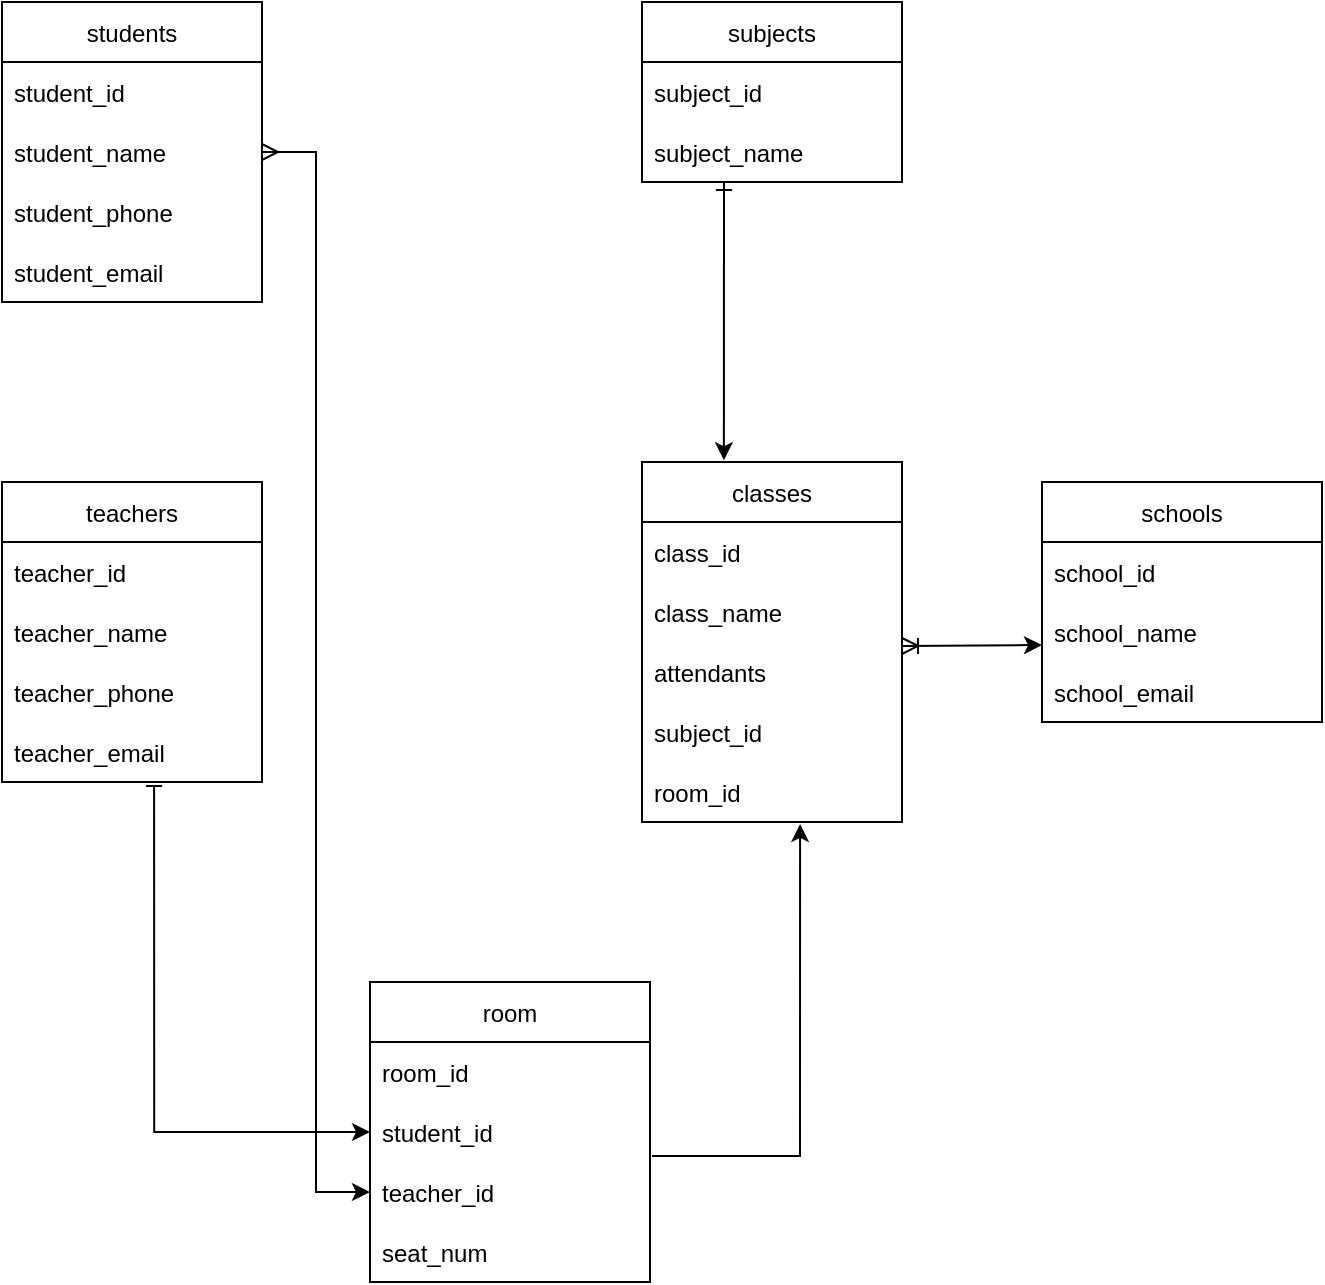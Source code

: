 <mxfile version="21.1.4" type="github">
  <diagram id="xmLhRH_7aOAsK8foOpP1" name="Page-1">
    <mxGraphModel dx="794" dy="715" grid="1" gridSize="10" guides="1" tooltips="1" connect="1" arrows="1" fold="1" page="1" pageScale="1" pageWidth="827" pageHeight="1169" math="0" shadow="0">
      <root>
        <mxCell id="0" />
        <mxCell id="1" parent="0" />
        <mxCell id="CUi0itA0A1m5QsF292kd-1" value="students" style="swimlane;fontStyle=0;childLayout=stackLayout;horizontal=1;startSize=30;horizontalStack=0;resizeParent=1;resizeParentMax=0;resizeLast=0;collapsible=1;marginBottom=0;" parent="1" vertex="1">
          <mxGeometry x="160" y="40" width="130" height="150" as="geometry">
            <mxRectangle x="110" y="90" width="80" height="30" as="alternateBounds" />
          </mxGeometry>
        </mxCell>
        <mxCell id="CUi0itA0A1m5QsF292kd-2" value="student_id" style="text;strokeColor=none;fillColor=none;align=left;verticalAlign=middle;spacingLeft=4;spacingRight=4;overflow=hidden;points=[[0,0.5],[1,0.5]];portConstraint=eastwest;rotatable=0;" parent="CUi0itA0A1m5QsF292kd-1" vertex="1">
          <mxGeometry y="30" width="130" height="30" as="geometry" />
        </mxCell>
        <mxCell id="CUi0itA0A1m5QsF292kd-3" value="student_name" style="text;strokeColor=none;fillColor=none;align=left;verticalAlign=middle;spacingLeft=4;spacingRight=4;overflow=hidden;points=[[0,0.5],[1,0.5]];portConstraint=eastwest;rotatable=0;" parent="CUi0itA0A1m5QsF292kd-1" vertex="1">
          <mxGeometry y="60" width="130" height="30" as="geometry" />
        </mxCell>
        <mxCell id="CUi0itA0A1m5QsF292kd-5" value="student_phone" style="text;strokeColor=none;fillColor=none;align=left;verticalAlign=middle;spacingLeft=4;spacingRight=4;overflow=hidden;points=[[0,0.5],[1,0.5]];portConstraint=eastwest;rotatable=0;" parent="CUi0itA0A1m5QsF292kd-1" vertex="1">
          <mxGeometry y="90" width="130" height="30" as="geometry" />
        </mxCell>
        <mxCell id="CUi0itA0A1m5QsF292kd-4" value="student_email" style="text;strokeColor=none;fillColor=none;align=left;verticalAlign=middle;spacingLeft=4;spacingRight=4;overflow=hidden;points=[[0,0.5],[1,0.5]];portConstraint=eastwest;rotatable=0;" parent="CUi0itA0A1m5QsF292kd-1" vertex="1">
          <mxGeometry y="120" width="130" height="30" as="geometry" />
        </mxCell>
        <mxCell id="CUi0itA0A1m5QsF292kd-6" value="subjects" style="swimlane;fontStyle=0;childLayout=stackLayout;horizontal=1;startSize=30;horizontalStack=0;resizeParent=1;resizeParentMax=0;resizeLast=0;collapsible=1;marginBottom=0;" parent="1" vertex="1">
          <mxGeometry x="480" y="40" width="130" height="90" as="geometry">
            <mxRectangle x="110" y="90" width="80" height="30" as="alternateBounds" />
          </mxGeometry>
        </mxCell>
        <mxCell id="CUi0itA0A1m5QsF292kd-7" value="subject_id" style="text;strokeColor=none;fillColor=none;align=left;verticalAlign=middle;spacingLeft=4;spacingRight=4;overflow=hidden;points=[[0,0.5],[1,0.5]];portConstraint=eastwest;rotatable=0;" parent="CUi0itA0A1m5QsF292kd-6" vertex="1">
          <mxGeometry y="30" width="130" height="30" as="geometry" />
        </mxCell>
        <mxCell id="CUi0itA0A1m5QsF292kd-8" value="subject_name" style="text;strokeColor=none;fillColor=none;align=left;verticalAlign=middle;spacingLeft=4;spacingRight=4;overflow=hidden;points=[[0,0.5],[1,0.5]];portConstraint=eastwest;rotatable=0;" parent="CUi0itA0A1m5QsF292kd-6" vertex="1">
          <mxGeometry y="60" width="130" height="30" as="geometry" />
        </mxCell>
        <mxCell id="CUi0itA0A1m5QsF292kd-11" value="classes" style="swimlane;fontStyle=0;childLayout=stackLayout;horizontal=1;startSize=30;horizontalStack=0;resizeParent=1;resizeParentMax=0;resizeLast=0;collapsible=1;marginBottom=0;" parent="1" vertex="1">
          <mxGeometry x="480" y="270" width="130" height="180" as="geometry">
            <mxRectangle x="110" y="90" width="80" height="30" as="alternateBounds" />
          </mxGeometry>
        </mxCell>
        <mxCell id="CUi0itA0A1m5QsF292kd-12" value="class_id" style="text;strokeColor=none;fillColor=none;align=left;verticalAlign=middle;spacingLeft=4;spacingRight=4;overflow=hidden;points=[[0,0.5],[1,0.5]];portConstraint=eastwest;rotatable=0;" parent="CUi0itA0A1m5QsF292kd-11" vertex="1">
          <mxGeometry y="30" width="130" height="30" as="geometry" />
        </mxCell>
        <mxCell id="CUi0itA0A1m5QsF292kd-13" value="class_name" style="text;strokeColor=none;fillColor=none;align=left;verticalAlign=middle;spacingLeft=4;spacingRight=4;overflow=hidden;points=[[0,0.5],[1,0.5]];portConstraint=eastwest;rotatable=0;" parent="CUi0itA0A1m5QsF292kd-11" vertex="1">
          <mxGeometry y="60" width="130" height="30" as="geometry" />
        </mxCell>
        <mxCell id="RSmOJxgweIjRiEvQPrzU-1" value="attendants" style="text;strokeColor=none;fillColor=none;align=left;verticalAlign=middle;spacingLeft=4;spacingRight=4;overflow=hidden;points=[[0,0.5],[1,0.5]];portConstraint=eastwest;rotatable=0;" vertex="1" parent="CUi0itA0A1m5QsF292kd-11">
          <mxGeometry y="90" width="130" height="30" as="geometry" />
        </mxCell>
        <mxCell id="CUi0itA0A1m5QsF292kd-14" value="subject_id" style="text;strokeColor=none;fillColor=none;align=left;verticalAlign=middle;spacingLeft=4;spacingRight=4;overflow=hidden;points=[[0,0.5],[1,0.5]];portConstraint=eastwest;rotatable=0;" parent="CUi0itA0A1m5QsF292kd-11" vertex="1">
          <mxGeometry y="120" width="130" height="30" as="geometry" />
        </mxCell>
        <mxCell id="CUi0itA0A1m5QsF292kd-16" value="room_id" style="text;strokeColor=none;fillColor=none;align=left;verticalAlign=middle;spacingLeft=4;spacingRight=4;overflow=hidden;points=[[0,0.5],[1,0.5]];portConstraint=eastwest;rotatable=0;" parent="CUi0itA0A1m5QsF292kd-11" vertex="1">
          <mxGeometry y="150" width="130" height="30" as="geometry" />
        </mxCell>
        <mxCell id="CUi0itA0A1m5QsF292kd-18" value="teachers" style="swimlane;fontStyle=0;childLayout=stackLayout;horizontal=1;startSize=30;horizontalStack=0;resizeParent=1;resizeParentMax=0;resizeLast=0;collapsible=1;marginBottom=0;" parent="1" vertex="1">
          <mxGeometry x="160" y="280" width="130" height="150" as="geometry">
            <mxRectangle x="110" y="90" width="80" height="30" as="alternateBounds" />
          </mxGeometry>
        </mxCell>
        <mxCell id="CUi0itA0A1m5QsF292kd-19" value="teacher_id" style="text;strokeColor=none;fillColor=none;align=left;verticalAlign=middle;spacingLeft=4;spacingRight=4;overflow=hidden;points=[[0,0.5],[1,0.5]];portConstraint=eastwest;rotatable=0;" parent="CUi0itA0A1m5QsF292kd-18" vertex="1">
          <mxGeometry y="30" width="130" height="30" as="geometry" />
        </mxCell>
        <mxCell id="CUi0itA0A1m5QsF292kd-20" value="teacher_name" style="text;strokeColor=none;fillColor=none;align=left;verticalAlign=middle;spacingLeft=4;spacingRight=4;overflow=hidden;points=[[0,0.5],[1,0.5]];portConstraint=eastwest;rotatable=0;" parent="CUi0itA0A1m5QsF292kd-18" vertex="1">
          <mxGeometry y="60" width="130" height="30" as="geometry" />
        </mxCell>
        <mxCell id="CUi0itA0A1m5QsF292kd-21" value="teacher_phone" style="text;strokeColor=none;fillColor=none;align=left;verticalAlign=middle;spacingLeft=4;spacingRight=4;overflow=hidden;points=[[0,0.5],[1,0.5]];portConstraint=eastwest;rotatable=0;" parent="CUi0itA0A1m5QsF292kd-18" vertex="1">
          <mxGeometry y="90" width="130" height="30" as="geometry" />
        </mxCell>
        <mxCell id="CUi0itA0A1m5QsF292kd-22" value="teacher_email" style="text;strokeColor=none;fillColor=none;align=left;verticalAlign=middle;spacingLeft=4;spacingRight=4;overflow=hidden;points=[[0,0.5],[1,0.5]];portConstraint=eastwest;rotatable=0;" parent="CUi0itA0A1m5QsF292kd-18" vertex="1">
          <mxGeometry y="120" width="130" height="30" as="geometry" />
        </mxCell>
        <mxCell id="CUi0itA0A1m5QsF292kd-29" value="" style="endArrow=classic;html=1;rounded=0;exitX=1;exitY=0.5;exitDx=0;exitDy=0;entryX=0;entryY=0.5;entryDx=0;entryDy=0;edgeStyle=orthogonalEdgeStyle;startArrow=ERmany;startFill=0;" parent="1" source="CUi0itA0A1m5QsF292kd-3" target="zZ2jvYXYrJg83YJ4hSHN-5" edge="1">
          <mxGeometry width="50" height="50" relative="1" as="geometry">
            <mxPoint x="290" y="320" as="sourcePoint" />
            <mxPoint x="340" y="270" as="targetPoint" />
          </mxGeometry>
        </mxCell>
        <mxCell id="CUi0itA0A1m5QsF292kd-30" value="" style="endArrow=classic;html=1;rounded=0;exitX=0.585;exitY=1.067;exitDx=0;exitDy=0;exitPerimeter=0;startArrow=baseDash;startFill=0;entryX=0;entryY=0.5;entryDx=0;entryDy=0;edgeStyle=orthogonalEdgeStyle;" parent="1" source="CUi0itA0A1m5QsF292kd-22" target="zZ2jvYXYrJg83YJ4hSHN-3" edge="1">
          <mxGeometry width="50" height="50" relative="1" as="geometry">
            <mxPoint x="290" y="320" as="sourcePoint" />
            <mxPoint x="480" y="361" as="targetPoint" />
            <Array as="points">
              <mxPoint x="236" y="605" />
            </Array>
          </mxGeometry>
        </mxCell>
        <mxCell id="CUi0itA0A1m5QsF292kd-31" value="" style="endArrow=classic;html=1;rounded=0;startArrow=ERone;startFill=0;entryX=0.315;entryY=-0.005;entryDx=0;entryDy=0;entryPerimeter=0;" parent="1" target="CUi0itA0A1m5QsF292kd-11" edge="1">
          <mxGeometry width="50" height="50" relative="1" as="geometry">
            <mxPoint x="521" y="130" as="sourcePoint" />
            <mxPoint x="520" y="270" as="targetPoint" />
          </mxGeometry>
        </mxCell>
        <mxCell id="CUi0itA0A1m5QsF292kd-32" value="schools" style="swimlane;fontStyle=0;childLayout=stackLayout;horizontal=1;startSize=30;horizontalStack=0;resizeParent=1;resizeParentMax=0;resizeLast=0;collapsible=1;marginBottom=0;" parent="1" vertex="1">
          <mxGeometry x="680" y="280" width="140" height="120" as="geometry" />
        </mxCell>
        <mxCell id="CUi0itA0A1m5QsF292kd-33" value="school_id" style="text;strokeColor=none;fillColor=none;align=left;verticalAlign=middle;spacingLeft=4;spacingRight=4;overflow=hidden;points=[[0,0.5],[1,0.5]];portConstraint=eastwest;rotatable=0;" parent="CUi0itA0A1m5QsF292kd-32" vertex="1">
          <mxGeometry y="30" width="140" height="30" as="geometry" />
        </mxCell>
        <mxCell id="CUi0itA0A1m5QsF292kd-34" value="school_name" style="text;strokeColor=none;fillColor=none;align=left;verticalAlign=middle;spacingLeft=4;spacingRight=4;overflow=hidden;points=[[0,0.5],[1,0.5]];portConstraint=eastwest;rotatable=0;" parent="CUi0itA0A1m5QsF292kd-32" vertex="1">
          <mxGeometry y="60" width="140" height="30" as="geometry" />
        </mxCell>
        <mxCell id="CUi0itA0A1m5QsF292kd-35" value="school_email" style="text;strokeColor=none;fillColor=none;align=left;verticalAlign=middle;spacingLeft=4;spacingRight=4;overflow=hidden;points=[[0,0.5],[1,0.5]];portConstraint=eastwest;rotatable=0;" parent="CUi0itA0A1m5QsF292kd-32" vertex="1">
          <mxGeometry y="90" width="140" height="30" as="geometry" />
        </mxCell>
        <mxCell id="CUi0itA0A1m5QsF292kd-36" value="" style="endArrow=classic;html=1;rounded=0;entryX=0;entryY=0.717;entryDx=0;entryDy=0;entryPerimeter=0;startArrow=ERoneToMany;startFill=0;" parent="1" target="CUi0itA0A1m5QsF292kd-34" edge="1">
          <mxGeometry width="50" height="50" relative="1" as="geometry">
            <mxPoint x="610" y="362" as="sourcePoint" />
            <mxPoint x="460" y="280" as="targetPoint" />
          </mxGeometry>
        </mxCell>
        <mxCell id="zZ2jvYXYrJg83YJ4hSHN-1" value="room" style="swimlane;fontStyle=0;childLayout=stackLayout;horizontal=1;startSize=30;horizontalStack=0;resizeParent=1;resizeParentMax=0;resizeLast=0;collapsible=1;marginBottom=0;" parent="1" vertex="1">
          <mxGeometry x="344" y="530" width="140" height="150" as="geometry" />
        </mxCell>
        <mxCell id="zZ2jvYXYrJg83YJ4hSHN-2" value="room_id" style="text;strokeColor=none;fillColor=none;align=left;verticalAlign=middle;spacingLeft=4;spacingRight=4;overflow=hidden;points=[[0,0.5],[1,0.5]];portConstraint=eastwest;rotatable=0;" parent="zZ2jvYXYrJg83YJ4hSHN-1" vertex="1">
          <mxGeometry y="30" width="140" height="30" as="geometry" />
        </mxCell>
        <mxCell id="zZ2jvYXYrJg83YJ4hSHN-3" value="student_id" style="text;strokeColor=none;fillColor=none;align=left;verticalAlign=middle;spacingLeft=4;spacingRight=4;overflow=hidden;points=[[0,0.5],[1,0.5]];portConstraint=eastwest;rotatable=0;" parent="zZ2jvYXYrJg83YJ4hSHN-1" vertex="1">
          <mxGeometry y="60" width="140" height="30" as="geometry" />
        </mxCell>
        <mxCell id="zZ2jvYXYrJg83YJ4hSHN-5" value="teacher_id" style="text;strokeColor=none;fillColor=none;align=left;verticalAlign=middle;spacingLeft=4;spacingRight=4;overflow=hidden;points=[[0,0.5],[1,0.5]];portConstraint=eastwest;rotatable=0;" parent="zZ2jvYXYrJg83YJ4hSHN-1" vertex="1">
          <mxGeometry y="90" width="140" height="30" as="geometry" />
        </mxCell>
        <mxCell id="zZ2jvYXYrJg83YJ4hSHN-4" value="seat_num" style="text;strokeColor=none;fillColor=none;align=left;verticalAlign=middle;spacingLeft=4;spacingRight=4;overflow=hidden;points=[[0,0.5],[1,0.5]];portConstraint=eastwest;rotatable=0;" parent="zZ2jvYXYrJg83YJ4hSHN-1" vertex="1">
          <mxGeometry y="120" width="140" height="30" as="geometry" />
        </mxCell>
        <mxCell id="zZ2jvYXYrJg83YJ4hSHN-6" value="" style="endArrow=classic;html=1;rounded=0;exitX=1.007;exitY=-0.1;exitDx=0;exitDy=0;exitPerimeter=0;entryX=0.608;entryY=1.033;entryDx=0;entryDy=0;entryPerimeter=0;edgeStyle=orthogonalEdgeStyle;" parent="1" source="zZ2jvYXYrJg83YJ4hSHN-5" target="CUi0itA0A1m5QsF292kd-16" edge="1">
          <mxGeometry width="50" height="50" relative="1" as="geometry">
            <mxPoint x="490" y="640" as="sourcePoint" />
            <mxPoint x="559.95" y="460.99" as="targetPoint" />
          </mxGeometry>
        </mxCell>
      </root>
    </mxGraphModel>
  </diagram>
</mxfile>
